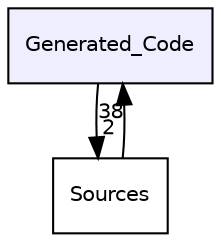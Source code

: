 digraph "C:/Users/MiklPikl/workspace.kds/FRDM/Generated_Code" {
  compound=true
  node [ fontsize="10", fontname="Helvetica"];
  edge [ labelfontsize="10", labelfontname="Helvetica"];
  dir_5ee4f4c790f0b84ba8f281983ad9ea7d [shape=box, label="Generated_Code", style="filled", fillcolor="#eeeeff", pencolor="black", URL="dir_5ee4f4c790f0b84ba8f281983ad9ea7d.html"];
  dir_937900b87e0c7a5fa01190c395fb83f7 [shape=box label="Sources" URL="dir_937900b87e0c7a5fa01190c395fb83f7.html"];
  dir_5ee4f4c790f0b84ba8f281983ad9ea7d->dir_937900b87e0c7a5fa01190c395fb83f7 [headlabel="2", labeldistance=1.5 headhref="dir_000000_000001.html"];
  dir_937900b87e0c7a5fa01190c395fb83f7->dir_5ee4f4c790f0b84ba8f281983ad9ea7d [headlabel="38", labeldistance=1.5 headhref="dir_000001_000000.html"];
}
